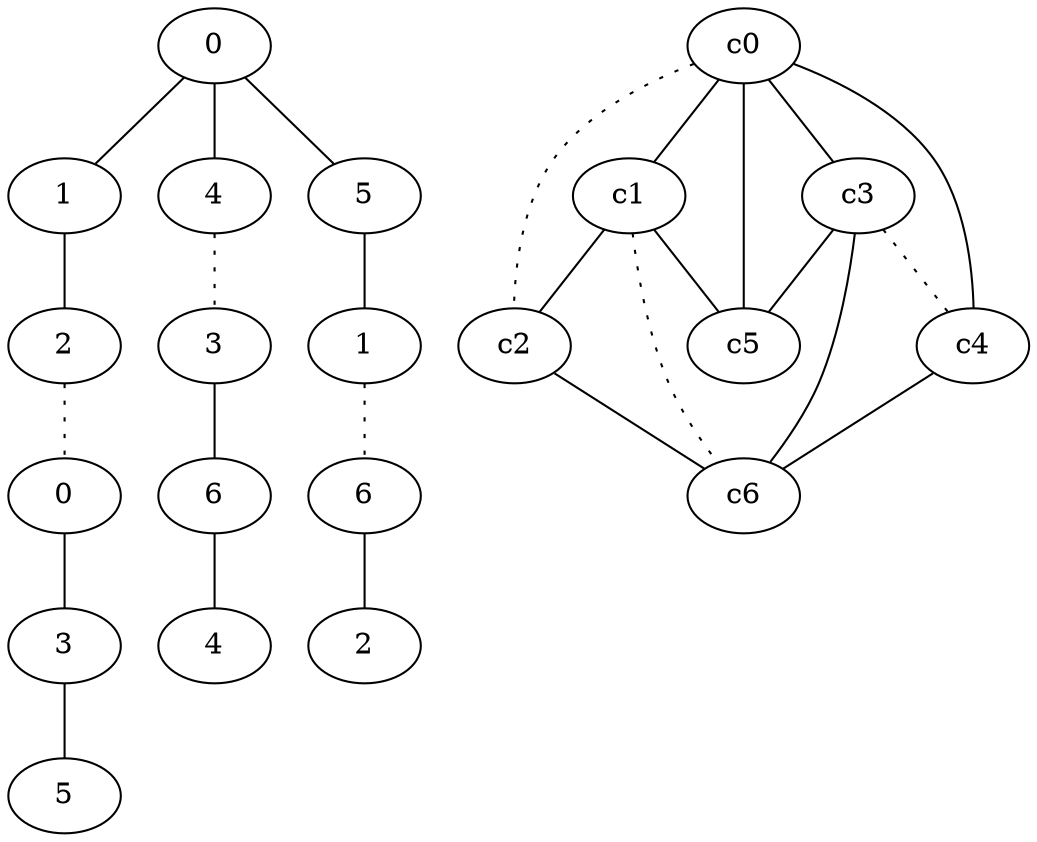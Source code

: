 graph {
a0[label=0];
a1[label=1];
a2[label=2];
a3[label=0];
a4[label=3];
a5[label=5];
a6[label=4];
a7[label=3];
a8[label=6];
a9[label=4];
a10[label=5];
a11[label=1];
a12[label=6];
a13[label=2];
a0 -- a1;
a0 -- a6;
a0 -- a10;
a1 -- a2;
a2 -- a3 [style=dotted];
a3 -- a4;
a4 -- a5;
a6 -- a7 [style=dotted];
a7 -- a8;
a8 -- a9;
a10 -- a11;
a11 -- a12 [style=dotted];
a12 -- a13;
c0 -- c1;
c0 -- c2 [style=dotted];
c0 -- c3;
c0 -- c4;
c0 -- c5;
c1 -- c2;
c1 -- c5;
c1 -- c6 [style=dotted];
c2 -- c6;
c3 -- c4 [style=dotted];
c3 -- c5;
c3 -- c6;
c4 -- c6;
}
